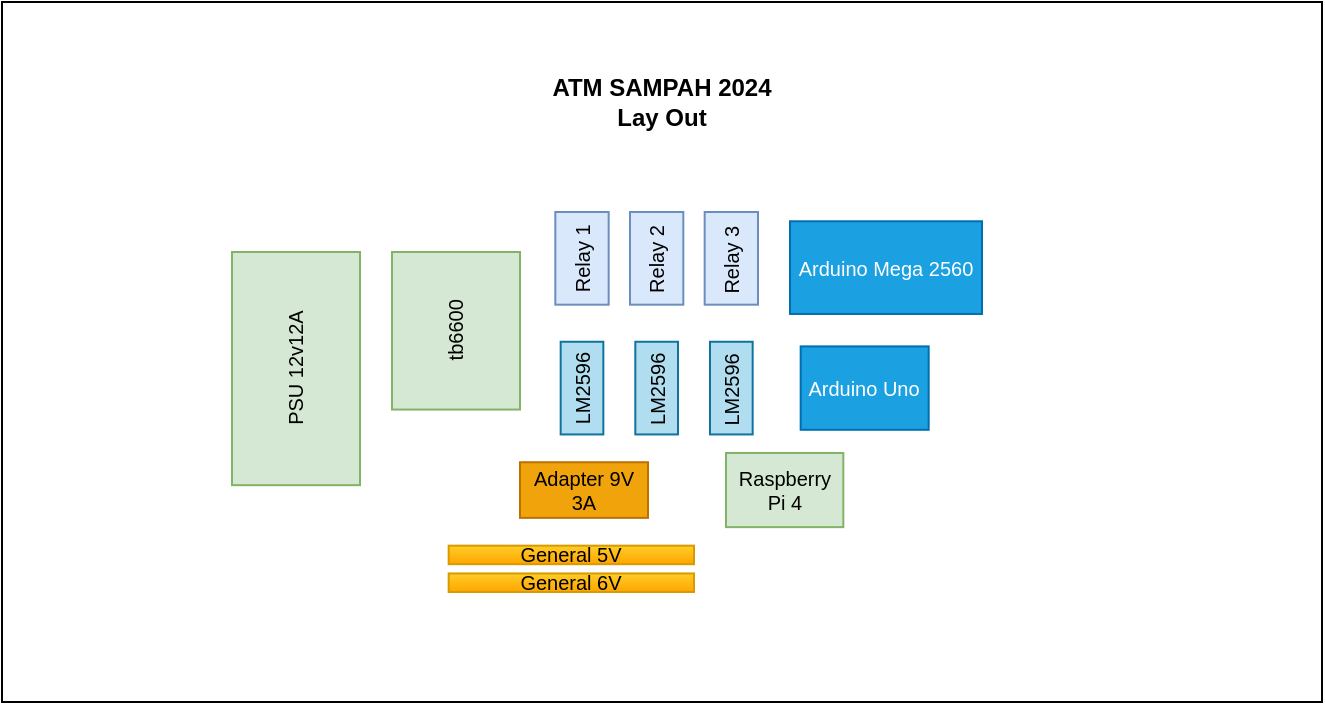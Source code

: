 <mxfile version="24.3.1" type="github">
  <diagram name="Page-1" id="aYxfGkl3QDBVgvzzzuq5">
    <mxGraphModel dx="1147" dy="634" grid="1" gridSize="10" guides="1" tooltips="1" connect="1" arrows="1" fold="1" page="1" pageScale="1" pageWidth="850" pageHeight="400" math="0" shadow="0">
      <root>
        <mxCell id="0" />
        <mxCell id="1" parent="0" />
        <mxCell id="HzISlPGwg9PZWOorR9Tu-12" value="" style="rounded=0;whiteSpace=wrap;html=1;" vertex="1" parent="1">
          <mxGeometry x="95" y="25" width="660" height="350" as="geometry" />
        </mxCell>
        <mxCell id="EnL6qkaupRp9sSKFVn2w-1" value="&lt;font style=&quot;font-size: 12px;&quot;&gt;ATM SAMPAH 2024&lt;/font&gt;&lt;div style=&quot;font-size: 12px;&quot;&gt;&lt;font style=&quot;font-size: 12px;&quot;&gt;Lay Out&lt;/font&gt;&lt;/div&gt;" style="rounded=0;whiteSpace=wrap;html=1;strokeColor=none;fillColor=none;fillStyle=solid;fontSize=12;fontStyle=1" parent="1" vertex="1">
          <mxGeometry x="320" y="60" width="210" height="30" as="geometry" />
        </mxCell>
        <mxCell id="EnL6qkaupRp9sSKFVn2w-2" value="tb6600" style="rounded=0;whiteSpace=wrap;html=1;fillColor=#d5e8d4;strokeColor=#82b366;horizontal=0;fontSize=10;" parent="1" vertex="1">
          <mxGeometry x="290" y="150.005" width="64" height="78.78" as="geometry" />
        </mxCell>
        <mxCell id="HzISlPGwg9PZWOorR9Tu-1" value="Relay 1" style="rounded=0;whiteSpace=wrap;html=1;fillColor=#dae8fc;strokeColor=#6c8ebf;horizontal=0;fontSize=10;" vertex="1" parent="1">
          <mxGeometry x="371.667" y="130" width="26.667" height="46.341" as="geometry" />
        </mxCell>
        <mxCell id="HzISlPGwg9PZWOorR9Tu-2" value="Relay 2" style="rounded=0;whiteSpace=wrap;html=1;fillColor=#dae8fc;strokeColor=#6c8ebf;horizontal=0;fontSize=10;" vertex="1" parent="1">
          <mxGeometry x="409" y="130" width="26.667" height="46.341" as="geometry" />
        </mxCell>
        <mxCell id="HzISlPGwg9PZWOorR9Tu-3" value="Relay 3" style="rounded=0;whiteSpace=wrap;html=1;fillColor=#dae8fc;strokeColor=#6c8ebf;horizontal=0;fontSize=10;" vertex="1" parent="1">
          <mxGeometry x="446.333" y="130" width="26.667" height="46.341" as="geometry" />
        </mxCell>
        <mxCell id="HzISlPGwg9PZWOorR9Tu-4" value="LM2596" style="rounded=0;whiteSpace=wrap;horizontal=0;fillColor=#b1ddf0;strokeColor=#10739e;fontSize=10;" vertex="1" parent="1">
          <mxGeometry x="374.333" y="194.878" width="21.333" height="46.341" as="geometry" />
        </mxCell>
        <mxCell id="HzISlPGwg9PZWOorR9Tu-5" value="LM2596" style="rounded=0;whiteSpace=wrap;horizontal=0;fillColor=#b1ddf0;strokeColor=#10739e;fontSize=10;" vertex="1" parent="1">
          <mxGeometry x="411.667" y="194.878" width="21.333" height="46.341" as="geometry" />
        </mxCell>
        <mxCell id="HzISlPGwg9PZWOorR9Tu-6" value="LM2596" style="rounded=0;whiteSpace=wrap;horizontal=0;fillColor=#b1ddf0;strokeColor=#10739e;fontSize=10;" vertex="1" parent="1">
          <mxGeometry x="449.0" y="194.878" width="21.333" height="46.341" as="geometry" />
        </mxCell>
        <mxCell id="HzISlPGwg9PZWOorR9Tu-7" value="Adapter 9V 3A" style="rounded=0;whiteSpace=wrap;html=1;fillColor=#f0a30a;fontColor=#000000;strokeColor=#BD7000;fontSize=10;" vertex="1" parent="1">
          <mxGeometry x="354" y="255.118" width="64" height="27.805" as="geometry" />
        </mxCell>
        <mxCell id="HzISlPGwg9PZWOorR9Tu-8" value="Arduino Mega 2560" style="rounded=0;whiteSpace=wrap;html=1;fillColor=#1ba1e2;fontColor=#ffffff;strokeColor=#006EAF;fontSize=10;" vertex="1" parent="1">
          <mxGeometry x="489" y="134.634" width="96.0" height="46.341" as="geometry" />
        </mxCell>
        <mxCell id="HzISlPGwg9PZWOorR9Tu-9" value="Arduino Uno" style="rounded=0;whiteSpace=wrap;html=1;fillColor=#1ba1e2;fontColor=#ffffff;strokeColor=#006EAF;fontSize=10;" vertex="1" parent="1">
          <mxGeometry x="494.333" y="197.195" width="64" height="41.707" as="geometry" />
        </mxCell>
        <mxCell id="HzISlPGwg9PZWOorR9Tu-10" value="Raspberry Pi 4" style="rounded=0;whiteSpace=wrap;html=1;fillColor=#d5e8d4;strokeColor=#82b366;fontSize=10;" vertex="1" parent="1">
          <mxGeometry x="457.0" y="250.488" width="58.667" height="37.073" as="geometry" />
        </mxCell>
        <mxCell id="HzISlPGwg9PZWOorR9Tu-11" value="General 5V" style="rounded=0;whiteSpace=wrap;html=1;fillColor=#ffcd28;strokeColor=#d79b00;gradientColor=#ffa500;fontSize=10;" vertex="1" parent="1">
          <mxGeometry x="318.333" y="296.829" width="122.667" height="9.268" as="geometry" />
        </mxCell>
        <mxCell id="HzISlPGwg9PZWOorR9Tu-13" value="General 6V" style="rounded=0;whiteSpace=wrap;html=1;fillColor=#ffcd28;strokeColor=#d79b00;gradientColor=#ffa500;fontSize=10;" vertex="1" parent="1">
          <mxGeometry x="318.333" y="310.732" width="122.667" height="9.268" as="geometry" />
        </mxCell>
        <mxCell id="HzISlPGwg9PZWOorR9Tu-18" value="PSU 12v12A" style="rounded=0;whiteSpace=wrap;html=1;fillColor=#d5e8d4;strokeColor=#82b366;horizontal=0;fontSize=10;" vertex="1" parent="1">
          <mxGeometry x="210" y="150" width="64" height="116.59" as="geometry" />
        </mxCell>
      </root>
    </mxGraphModel>
  </diagram>
</mxfile>
